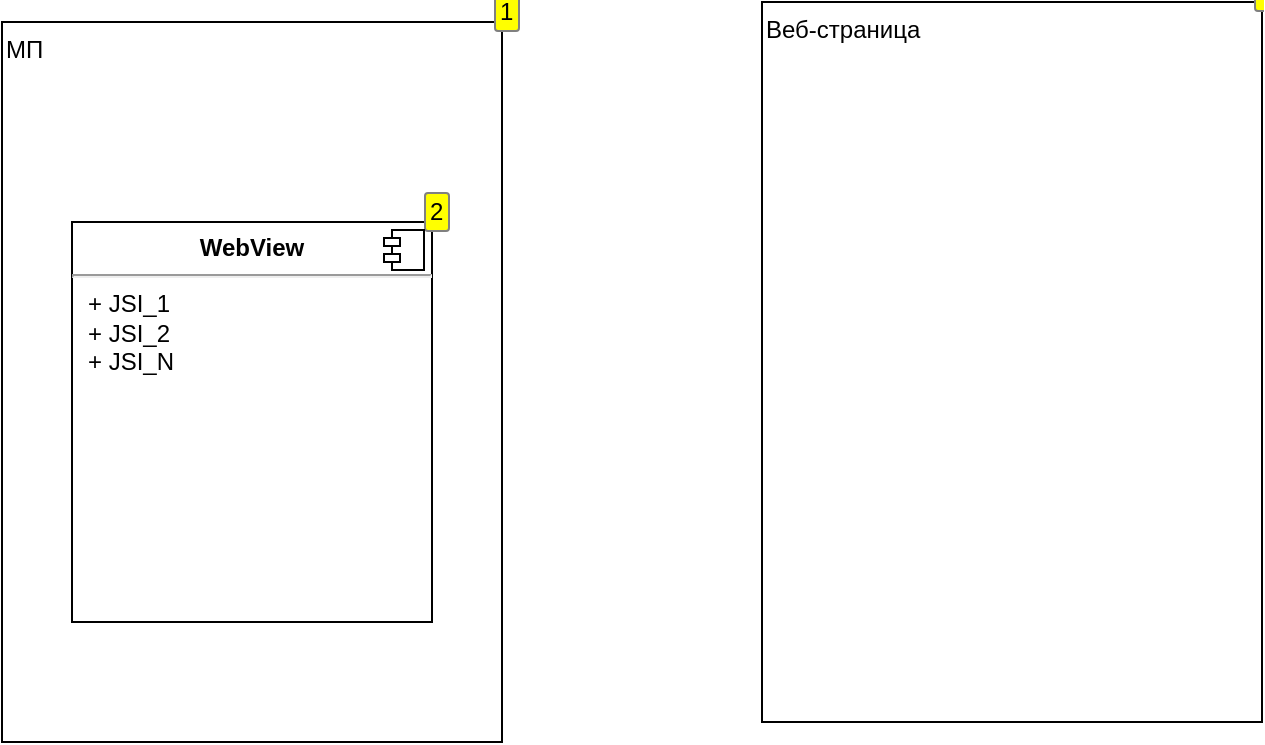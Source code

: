 <mxfile version="22.0.6" type="github">
  <diagram name="Page-1" id="87OqTgSzrGaeoH1Q6QDX">
    <mxGraphModel dx="1242" dy="781" grid="1" gridSize="10" guides="1" tooltips="1" connect="1" arrows="1" fold="1" page="1" pageScale="1" pageWidth="850" pageHeight="1100" math="0" shadow="0">
      <root>
        <mxCell id="0" />
        <mxCell id="1" parent="0" />
        <mxCell id="U_12EVw96dXz_INgTTz--3" value="МП" style="html=1;whiteSpace=wrap;align=left;verticalAlign=top;fillColor=none;resizeWidth=0;resizeHeight=0;comic=0;enumerate=1;container=0;fixDash=0;snapToPoint=0;portConstraintRotation=0;" vertex="1" parent="1">
          <mxGeometry x="70" y="190" width="250" height="360" as="geometry">
            <mxRectangle x="490" y="230" width="60" height="30" as="alternateBounds" />
          </mxGeometry>
        </mxCell>
        <mxCell id="U_12EVw96dXz_INgTTz--5" value="&lt;p style=&quot;margin:0px;margin-top:6px;text-align:center;&quot;&gt;&lt;b&gt;WebView&lt;/b&gt;&lt;/p&gt;&lt;hr&gt;&lt;p style=&quot;margin:0px;margin-left:8px;&quot;&gt;+ JSI_1&lt;br&gt;+ JSI_2&lt;/p&gt;&lt;p style=&quot;margin:0px;margin-left:8px;&quot;&gt;+ JSI_N&lt;br&gt;&lt;/p&gt;" style="align=left;overflow=fill;html=1;dropTarget=0;whiteSpace=wrap;treeFolding=0;enumerate=1;" vertex="1" parent="1">
          <mxGeometry x="105" y="290" width="180" height="200" as="geometry" />
        </mxCell>
        <mxCell id="U_12EVw96dXz_INgTTz--6" value="" style="shape=component;jettyWidth=8;jettyHeight=4;" vertex="1" parent="U_12EVw96dXz_INgTTz--5">
          <mxGeometry x="1" width="20" height="20" relative="1" as="geometry">
            <mxPoint x="-24" y="4" as="offset" />
          </mxGeometry>
        </mxCell>
        <mxCell id="U_12EVw96dXz_INgTTz--7" value="Веб-страница" style="html=1;whiteSpace=wrap;align=left;verticalAlign=top;fillColor=none;resizeWidth=0;resizeHeight=0;comic=0;enumerate=1;container=0;fixDash=0;snapToPoint=0;portConstraintRotation=0;" vertex="1" parent="1">
          <mxGeometry x="450" y="180" width="250" height="360" as="geometry">
            <mxRectangle x="490" y="230" width="60" height="30" as="alternateBounds" />
          </mxGeometry>
        </mxCell>
      </root>
    </mxGraphModel>
  </diagram>
</mxfile>
